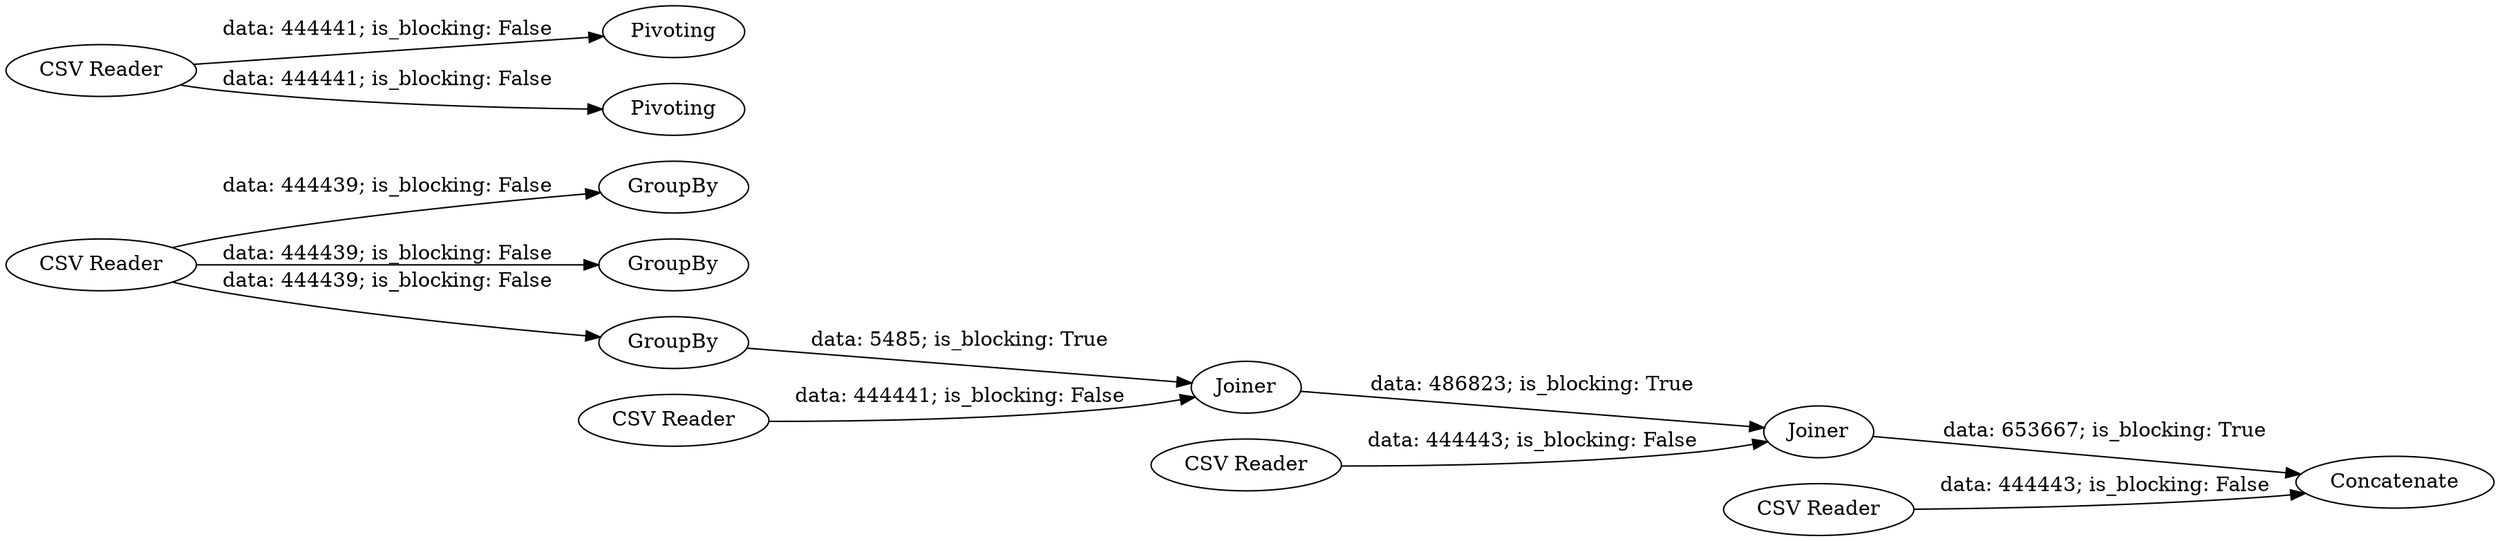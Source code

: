 digraph {
	"-6316932921066080180_38" [label=GroupBy]
	"-6316932921066080180_41" [label=GroupBy]
	"-6316932921066080180_46" [label="CSV Reader"]
	"-6316932921066080180_50" [label=Concatenate]
	"-6316932921066080180_48" [label=Pivoting]
	"-6316932921066080180_40" [label="CSV Reader"]
	"-6316932921066080180_45" [label=Joiner]
	"-6316932921066080180_42" [label="CSV Reader"]
	"-6316932921066080180_47" [label=Pivoting]
	"-6316932921066080180_43" [label=Joiner]
	"-6316932921066080180_37" [label=GroupBy]
	"-6316932921066080180_44" [label="CSV Reader"]
	"-6316932921066080180_49" [label="CSV Reader"]
	"-6316932921066080180_40" -> "-6316932921066080180_37" [label="data: 444439; is_blocking: False"]
	"-6316932921066080180_37" -> "-6316932921066080180_43" [label="data: 5485; is_blocking: True"]
	"-6316932921066080180_40" -> "-6316932921066080180_38" [label="data: 444439; is_blocking: False"]
	"-6316932921066080180_49" -> "-6316932921066080180_50" [label="data: 444443; is_blocking: False"]
	"-6316932921066080180_42" -> "-6316932921066080180_43" [label="data: 444441; is_blocking: False"]
	"-6316932921066080180_43" -> "-6316932921066080180_45" [label="data: 486823; is_blocking: True"]
	"-6316932921066080180_44" -> "-6316932921066080180_45" [label="data: 444443; is_blocking: False"]
	"-6316932921066080180_46" -> "-6316932921066080180_48" [label="data: 444441; is_blocking: False"]
	"-6316932921066080180_45" -> "-6316932921066080180_50" [label="data: 653667; is_blocking: True"]
	"-6316932921066080180_40" -> "-6316932921066080180_41" [label="data: 444439; is_blocking: False"]
	"-6316932921066080180_46" -> "-6316932921066080180_47" [label="data: 444441; is_blocking: False"]
	rankdir=LR
}
